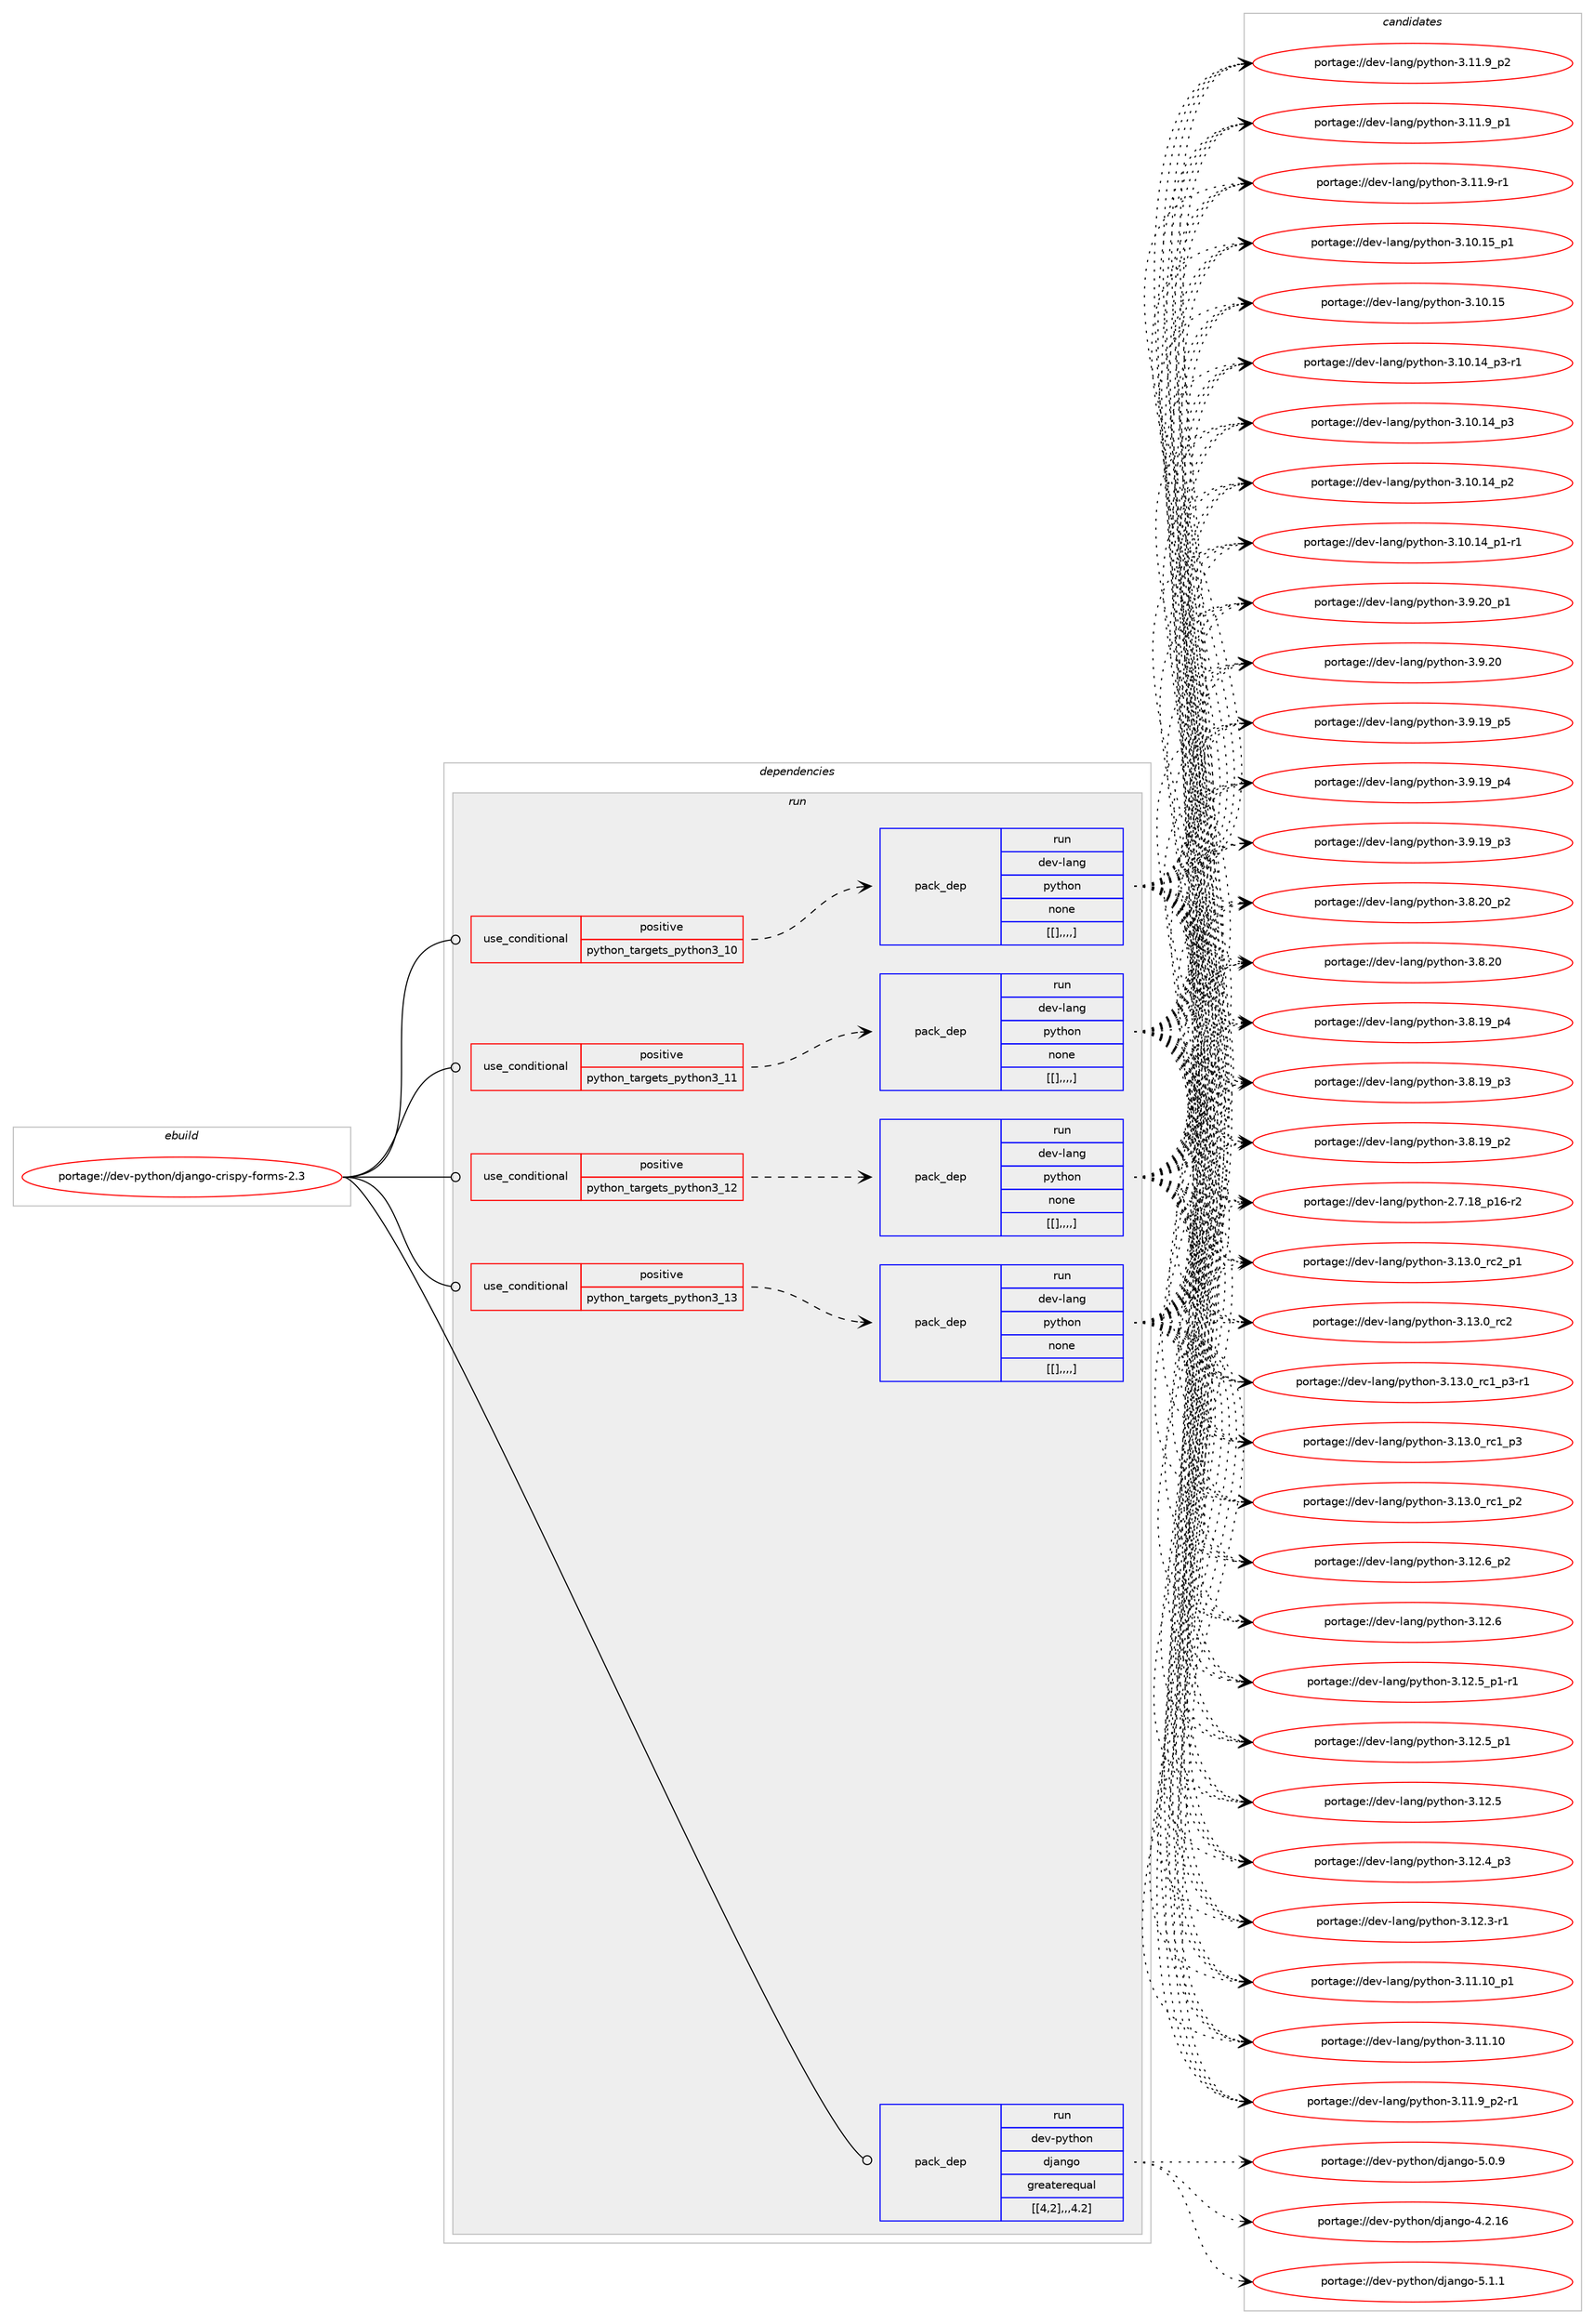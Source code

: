 digraph prolog {

# *************
# Graph options
# *************

newrank=true;
concentrate=true;
compound=true;
graph [rankdir=LR,fontname=Helvetica,fontsize=10,ranksep=1.5];#, ranksep=2.5, nodesep=0.2];
edge  [arrowhead=vee];
node  [fontname=Helvetica,fontsize=10];

# **********
# The ebuild
# **********

subgraph cluster_leftcol {
color=gray;
label=<<i>ebuild</i>>;
id [label="portage://dev-python/django-crispy-forms-2.3", color=red, width=4, href="../dev-python/django-crispy-forms-2.3.svg"];
}

# ****************
# The dependencies
# ****************

subgraph cluster_midcol {
color=gray;
label=<<i>dependencies</i>>;
subgraph cluster_compile {
fillcolor="#eeeeee";
style=filled;
label=<<i>compile</i>>;
}
subgraph cluster_compileandrun {
fillcolor="#eeeeee";
style=filled;
label=<<i>compile and run</i>>;
}
subgraph cluster_run {
fillcolor="#eeeeee";
style=filled;
label=<<i>run</i>>;
subgraph cond33482 {
dependency147024 [label=<<TABLE BORDER="0" CELLBORDER="1" CELLSPACING="0" CELLPADDING="4"><TR><TD ROWSPAN="3" CELLPADDING="10">use_conditional</TD></TR><TR><TD>positive</TD></TR><TR><TD>python_targets_python3_10</TD></TR></TABLE>>, shape=none, color=red];
subgraph pack112330 {
dependency147025 [label=<<TABLE BORDER="0" CELLBORDER="1" CELLSPACING="0" CELLPADDING="4" WIDTH="220"><TR><TD ROWSPAN="6" CELLPADDING="30">pack_dep</TD></TR><TR><TD WIDTH="110">run</TD></TR><TR><TD>dev-lang</TD></TR><TR><TD>python</TD></TR><TR><TD>none</TD></TR><TR><TD>[[],,,,]</TD></TR></TABLE>>, shape=none, color=blue];
}
dependency147024:e -> dependency147025:w [weight=20,style="dashed",arrowhead="vee"];
}
id:e -> dependency147024:w [weight=20,style="solid",arrowhead="odot"];
subgraph cond33483 {
dependency147026 [label=<<TABLE BORDER="0" CELLBORDER="1" CELLSPACING="0" CELLPADDING="4"><TR><TD ROWSPAN="3" CELLPADDING="10">use_conditional</TD></TR><TR><TD>positive</TD></TR><TR><TD>python_targets_python3_11</TD></TR></TABLE>>, shape=none, color=red];
subgraph pack112331 {
dependency147027 [label=<<TABLE BORDER="0" CELLBORDER="1" CELLSPACING="0" CELLPADDING="4" WIDTH="220"><TR><TD ROWSPAN="6" CELLPADDING="30">pack_dep</TD></TR><TR><TD WIDTH="110">run</TD></TR><TR><TD>dev-lang</TD></TR><TR><TD>python</TD></TR><TR><TD>none</TD></TR><TR><TD>[[],,,,]</TD></TR></TABLE>>, shape=none, color=blue];
}
dependency147026:e -> dependency147027:w [weight=20,style="dashed",arrowhead="vee"];
}
id:e -> dependency147026:w [weight=20,style="solid",arrowhead="odot"];
subgraph cond33484 {
dependency147028 [label=<<TABLE BORDER="0" CELLBORDER="1" CELLSPACING="0" CELLPADDING="4"><TR><TD ROWSPAN="3" CELLPADDING="10">use_conditional</TD></TR><TR><TD>positive</TD></TR><TR><TD>python_targets_python3_12</TD></TR></TABLE>>, shape=none, color=red];
subgraph pack112332 {
dependency147029 [label=<<TABLE BORDER="0" CELLBORDER="1" CELLSPACING="0" CELLPADDING="4" WIDTH="220"><TR><TD ROWSPAN="6" CELLPADDING="30">pack_dep</TD></TR><TR><TD WIDTH="110">run</TD></TR><TR><TD>dev-lang</TD></TR><TR><TD>python</TD></TR><TR><TD>none</TD></TR><TR><TD>[[],,,,]</TD></TR></TABLE>>, shape=none, color=blue];
}
dependency147028:e -> dependency147029:w [weight=20,style="dashed",arrowhead="vee"];
}
id:e -> dependency147028:w [weight=20,style="solid",arrowhead="odot"];
subgraph cond33485 {
dependency147030 [label=<<TABLE BORDER="0" CELLBORDER="1" CELLSPACING="0" CELLPADDING="4"><TR><TD ROWSPAN="3" CELLPADDING="10">use_conditional</TD></TR><TR><TD>positive</TD></TR><TR><TD>python_targets_python3_13</TD></TR></TABLE>>, shape=none, color=red];
subgraph pack112333 {
dependency147031 [label=<<TABLE BORDER="0" CELLBORDER="1" CELLSPACING="0" CELLPADDING="4" WIDTH="220"><TR><TD ROWSPAN="6" CELLPADDING="30">pack_dep</TD></TR><TR><TD WIDTH="110">run</TD></TR><TR><TD>dev-lang</TD></TR><TR><TD>python</TD></TR><TR><TD>none</TD></TR><TR><TD>[[],,,,]</TD></TR></TABLE>>, shape=none, color=blue];
}
dependency147030:e -> dependency147031:w [weight=20,style="dashed",arrowhead="vee"];
}
id:e -> dependency147030:w [weight=20,style="solid",arrowhead="odot"];
subgraph pack112334 {
dependency147032 [label=<<TABLE BORDER="0" CELLBORDER="1" CELLSPACING="0" CELLPADDING="4" WIDTH="220"><TR><TD ROWSPAN="6" CELLPADDING="30">pack_dep</TD></TR><TR><TD WIDTH="110">run</TD></TR><TR><TD>dev-python</TD></TR><TR><TD>django</TD></TR><TR><TD>greaterequal</TD></TR><TR><TD>[[4,2],,,4.2]</TD></TR></TABLE>>, shape=none, color=blue];
}
id:e -> dependency147032:w [weight=20,style="solid",arrowhead="odot"];
}
}

# **************
# The candidates
# **************

subgraph cluster_choices {
rank=same;
color=gray;
label=<<i>candidates</i>>;

subgraph choice112330 {
color=black;
nodesep=1;
choice100101118451089711010347112121116104111110455146495146489511499509511249 [label="portage://dev-lang/python-3.13.0_rc2_p1", color=red, width=4,href="../dev-lang/python-3.13.0_rc2_p1.svg"];
choice10010111845108971101034711212111610411111045514649514648951149950 [label="portage://dev-lang/python-3.13.0_rc2", color=red, width=4,href="../dev-lang/python-3.13.0_rc2.svg"];
choice1001011184510897110103471121211161041111104551464951464895114994995112514511449 [label="portage://dev-lang/python-3.13.0_rc1_p3-r1", color=red, width=4,href="../dev-lang/python-3.13.0_rc1_p3-r1.svg"];
choice100101118451089711010347112121116104111110455146495146489511499499511251 [label="portage://dev-lang/python-3.13.0_rc1_p3", color=red, width=4,href="../dev-lang/python-3.13.0_rc1_p3.svg"];
choice100101118451089711010347112121116104111110455146495146489511499499511250 [label="portage://dev-lang/python-3.13.0_rc1_p2", color=red, width=4,href="../dev-lang/python-3.13.0_rc1_p2.svg"];
choice100101118451089711010347112121116104111110455146495046549511250 [label="portage://dev-lang/python-3.12.6_p2", color=red, width=4,href="../dev-lang/python-3.12.6_p2.svg"];
choice10010111845108971101034711212111610411111045514649504654 [label="portage://dev-lang/python-3.12.6", color=red, width=4,href="../dev-lang/python-3.12.6.svg"];
choice1001011184510897110103471121211161041111104551464950465395112494511449 [label="portage://dev-lang/python-3.12.5_p1-r1", color=red, width=4,href="../dev-lang/python-3.12.5_p1-r1.svg"];
choice100101118451089711010347112121116104111110455146495046539511249 [label="portage://dev-lang/python-3.12.5_p1", color=red, width=4,href="../dev-lang/python-3.12.5_p1.svg"];
choice10010111845108971101034711212111610411111045514649504653 [label="portage://dev-lang/python-3.12.5", color=red, width=4,href="../dev-lang/python-3.12.5.svg"];
choice100101118451089711010347112121116104111110455146495046529511251 [label="portage://dev-lang/python-3.12.4_p3", color=red, width=4,href="../dev-lang/python-3.12.4_p3.svg"];
choice100101118451089711010347112121116104111110455146495046514511449 [label="portage://dev-lang/python-3.12.3-r1", color=red, width=4,href="../dev-lang/python-3.12.3-r1.svg"];
choice10010111845108971101034711212111610411111045514649494649489511249 [label="portage://dev-lang/python-3.11.10_p1", color=red, width=4,href="../dev-lang/python-3.11.10_p1.svg"];
choice1001011184510897110103471121211161041111104551464949464948 [label="portage://dev-lang/python-3.11.10", color=red, width=4,href="../dev-lang/python-3.11.10.svg"];
choice1001011184510897110103471121211161041111104551464949465795112504511449 [label="portage://dev-lang/python-3.11.9_p2-r1", color=red, width=4,href="../dev-lang/python-3.11.9_p2-r1.svg"];
choice100101118451089711010347112121116104111110455146494946579511250 [label="portage://dev-lang/python-3.11.9_p2", color=red, width=4,href="../dev-lang/python-3.11.9_p2.svg"];
choice100101118451089711010347112121116104111110455146494946579511249 [label="portage://dev-lang/python-3.11.9_p1", color=red, width=4,href="../dev-lang/python-3.11.9_p1.svg"];
choice100101118451089711010347112121116104111110455146494946574511449 [label="portage://dev-lang/python-3.11.9-r1", color=red, width=4,href="../dev-lang/python-3.11.9-r1.svg"];
choice10010111845108971101034711212111610411111045514649484649539511249 [label="portage://dev-lang/python-3.10.15_p1", color=red, width=4,href="../dev-lang/python-3.10.15_p1.svg"];
choice1001011184510897110103471121211161041111104551464948464953 [label="portage://dev-lang/python-3.10.15", color=red, width=4,href="../dev-lang/python-3.10.15.svg"];
choice100101118451089711010347112121116104111110455146494846495295112514511449 [label="portage://dev-lang/python-3.10.14_p3-r1", color=red, width=4,href="../dev-lang/python-3.10.14_p3-r1.svg"];
choice10010111845108971101034711212111610411111045514649484649529511251 [label="portage://dev-lang/python-3.10.14_p3", color=red, width=4,href="../dev-lang/python-3.10.14_p3.svg"];
choice10010111845108971101034711212111610411111045514649484649529511250 [label="portage://dev-lang/python-3.10.14_p2", color=red, width=4,href="../dev-lang/python-3.10.14_p2.svg"];
choice100101118451089711010347112121116104111110455146494846495295112494511449 [label="portage://dev-lang/python-3.10.14_p1-r1", color=red, width=4,href="../dev-lang/python-3.10.14_p1-r1.svg"];
choice100101118451089711010347112121116104111110455146574650489511249 [label="portage://dev-lang/python-3.9.20_p1", color=red, width=4,href="../dev-lang/python-3.9.20_p1.svg"];
choice10010111845108971101034711212111610411111045514657465048 [label="portage://dev-lang/python-3.9.20", color=red, width=4,href="../dev-lang/python-3.9.20.svg"];
choice100101118451089711010347112121116104111110455146574649579511253 [label="portage://dev-lang/python-3.9.19_p5", color=red, width=4,href="../dev-lang/python-3.9.19_p5.svg"];
choice100101118451089711010347112121116104111110455146574649579511252 [label="portage://dev-lang/python-3.9.19_p4", color=red, width=4,href="../dev-lang/python-3.9.19_p4.svg"];
choice100101118451089711010347112121116104111110455146574649579511251 [label="portage://dev-lang/python-3.9.19_p3", color=red, width=4,href="../dev-lang/python-3.9.19_p3.svg"];
choice100101118451089711010347112121116104111110455146564650489511250 [label="portage://dev-lang/python-3.8.20_p2", color=red, width=4,href="../dev-lang/python-3.8.20_p2.svg"];
choice10010111845108971101034711212111610411111045514656465048 [label="portage://dev-lang/python-3.8.20", color=red, width=4,href="../dev-lang/python-3.8.20.svg"];
choice100101118451089711010347112121116104111110455146564649579511252 [label="portage://dev-lang/python-3.8.19_p4", color=red, width=4,href="../dev-lang/python-3.8.19_p4.svg"];
choice100101118451089711010347112121116104111110455146564649579511251 [label="portage://dev-lang/python-3.8.19_p3", color=red, width=4,href="../dev-lang/python-3.8.19_p3.svg"];
choice100101118451089711010347112121116104111110455146564649579511250 [label="portage://dev-lang/python-3.8.19_p2", color=red, width=4,href="../dev-lang/python-3.8.19_p2.svg"];
choice100101118451089711010347112121116104111110455046554649569511249544511450 [label="portage://dev-lang/python-2.7.18_p16-r2", color=red, width=4,href="../dev-lang/python-2.7.18_p16-r2.svg"];
dependency147025:e -> choice100101118451089711010347112121116104111110455146495146489511499509511249:w [style=dotted,weight="100"];
dependency147025:e -> choice10010111845108971101034711212111610411111045514649514648951149950:w [style=dotted,weight="100"];
dependency147025:e -> choice1001011184510897110103471121211161041111104551464951464895114994995112514511449:w [style=dotted,weight="100"];
dependency147025:e -> choice100101118451089711010347112121116104111110455146495146489511499499511251:w [style=dotted,weight="100"];
dependency147025:e -> choice100101118451089711010347112121116104111110455146495146489511499499511250:w [style=dotted,weight="100"];
dependency147025:e -> choice100101118451089711010347112121116104111110455146495046549511250:w [style=dotted,weight="100"];
dependency147025:e -> choice10010111845108971101034711212111610411111045514649504654:w [style=dotted,weight="100"];
dependency147025:e -> choice1001011184510897110103471121211161041111104551464950465395112494511449:w [style=dotted,weight="100"];
dependency147025:e -> choice100101118451089711010347112121116104111110455146495046539511249:w [style=dotted,weight="100"];
dependency147025:e -> choice10010111845108971101034711212111610411111045514649504653:w [style=dotted,weight="100"];
dependency147025:e -> choice100101118451089711010347112121116104111110455146495046529511251:w [style=dotted,weight="100"];
dependency147025:e -> choice100101118451089711010347112121116104111110455146495046514511449:w [style=dotted,weight="100"];
dependency147025:e -> choice10010111845108971101034711212111610411111045514649494649489511249:w [style=dotted,weight="100"];
dependency147025:e -> choice1001011184510897110103471121211161041111104551464949464948:w [style=dotted,weight="100"];
dependency147025:e -> choice1001011184510897110103471121211161041111104551464949465795112504511449:w [style=dotted,weight="100"];
dependency147025:e -> choice100101118451089711010347112121116104111110455146494946579511250:w [style=dotted,weight="100"];
dependency147025:e -> choice100101118451089711010347112121116104111110455146494946579511249:w [style=dotted,weight="100"];
dependency147025:e -> choice100101118451089711010347112121116104111110455146494946574511449:w [style=dotted,weight="100"];
dependency147025:e -> choice10010111845108971101034711212111610411111045514649484649539511249:w [style=dotted,weight="100"];
dependency147025:e -> choice1001011184510897110103471121211161041111104551464948464953:w [style=dotted,weight="100"];
dependency147025:e -> choice100101118451089711010347112121116104111110455146494846495295112514511449:w [style=dotted,weight="100"];
dependency147025:e -> choice10010111845108971101034711212111610411111045514649484649529511251:w [style=dotted,weight="100"];
dependency147025:e -> choice10010111845108971101034711212111610411111045514649484649529511250:w [style=dotted,weight="100"];
dependency147025:e -> choice100101118451089711010347112121116104111110455146494846495295112494511449:w [style=dotted,weight="100"];
dependency147025:e -> choice100101118451089711010347112121116104111110455146574650489511249:w [style=dotted,weight="100"];
dependency147025:e -> choice10010111845108971101034711212111610411111045514657465048:w [style=dotted,weight="100"];
dependency147025:e -> choice100101118451089711010347112121116104111110455146574649579511253:w [style=dotted,weight="100"];
dependency147025:e -> choice100101118451089711010347112121116104111110455146574649579511252:w [style=dotted,weight="100"];
dependency147025:e -> choice100101118451089711010347112121116104111110455146574649579511251:w [style=dotted,weight="100"];
dependency147025:e -> choice100101118451089711010347112121116104111110455146564650489511250:w [style=dotted,weight="100"];
dependency147025:e -> choice10010111845108971101034711212111610411111045514656465048:w [style=dotted,weight="100"];
dependency147025:e -> choice100101118451089711010347112121116104111110455146564649579511252:w [style=dotted,weight="100"];
dependency147025:e -> choice100101118451089711010347112121116104111110455146564649579511251:w [style=dotted,weight="100"];
dependency147025:e -> choice100101118451089711010347112121116104111110455146564649579511250:w [style=dotted,weight="100"];
dependency147025:e -> choice100101118451089711010347112121116104111110455046554649569511249544511450:w [style=dotted,weight="100"];
}
subgraph choice112331 {
color=black;
nodesep=1;
choice100101118451089711010347112121116104111110455146495146489511499509511249 [label="portage://dev-lang/python-3.13.0_rc2_p1", color=red, width=4,href="../dev-lang/python-3.13.0_rc2_p1.svg"];
choice10010111845108971101034711212111610411111045514649514648951149950 [label="portage://dev-lang/python-3.13.0_rc2", color=red, width=4,href="../dev-lang/python-3.13.0_rc2.svg"];
choice1001011184510897110103471121211161041111104551464951464895114994995112514511449 [label="portage://dev-lang/python-3.13.0_rc1_p3-r1", color=red, width=4,href="../dev-lang/python-3.13.0_rc1_p3-r1.svg"];
choice100101118451089711010347112121116104111110455146495146489511499499511251 [label="portage://dev-lang/python-3.13.0_rc1_p3", color=red, width=4,href="../dev-lang/python-3.13.0_rc1_p3.svg"];
choice100101118451089711010347112121116104111110455146495146489511499499511250 [label="portage://dev-lang/python-3.13.0_rc1_p2", color=red, width=4,href="../dev-lang/python-3.13.0_rc1_p2.svg"];
choice100101118451089711010347112121116104111110455146495046549511250 [label="portage://dev-lang/python-3.12.6_p2", color=red, width=4,href="../dev-lang/python-3.12.6_p2.svg"];
choice10010111845108971101034711212111610411111045514649504654 [label="portage://dev-lang/python-3.12.6", color=red, width=4,href="../dev-lang/python-3.12.6.svg"];
choice1001011184510897110103471121211161041111104551464950465395112494511449 [label="portage://dev-lang/python-3.12.5_p1-r1", color=red, width=4,href="../dev-lang/python-3.12.5_p1-r1.svg"];
choice100101118451089711010347112121116104111110455146495046539511249 [label="portage://dev-lang/python-3.12.5_p1", color=red, width=4,href="../dev-lang/python-3.12.5_p1.svg"];
choice10010111845108971101034711212111610411111045514649504653 [label="portage://dev-lang/python-3.12.5", color=red, width=4,href="../dev-lang/python-3.12.5.svg"];
choice100101118451089711010347112121116104111110455146495046529511251 [label="portage://dev-lang/python-3.12.4_p3", color=red, width=4,href="../dev-lang/python-3.12.4_p3.svg"];
choice100101118451089711010347112121116104111110455146495046514511449 [label="portage://dev-lang/python-3.12.3-r1", color=red, width=4,href="../dev-lang/python-3.12.3-r1.svg"];
choice10010111845108971101034711212111610411111045514649494649489511249 [label="portage://dev-lang/python-3.11.10_p1", color=red, width=4,href="../dev-lang/python-3.11.10_p1.svg"];
choice1001011184510897110103471121211161041111104551464949464948 [label="portage://dev-lang/python-3.11.10", color=red, width=4,href="../dev-lang/python-3.11.10.svg"];
choice1001011184510897110103471121211161041111104551464949465795112504511449 [label="portage://dev-lang/python-3.11.9_p2-r1", color=red, width=4,href="../dev-lang/python-3.11.9_p2-r1.svg"];
choice100101118451089711010347112121116104111110455146494946579511250 [label="portage://dev-lang/python-3.11.9_p2", color=red, width=4,href="../dev-lang/python-3.11.9_p2.svg"];
choice100101118451089711010347112121116104111110455146494946579511249 [label="portage://dev-lang/python-3.11.9_p1", color=red, width=4,href="../dev-lang/python-3.11.9_p1.svg"];
choice100101118451089711010347112121116104111110455146494946574511449 [label="portage://dev-lang/python-3.11.9-r1", color=red, width=4,href="../dev-lang/python-3.11.9-r1.svg"];
choice10010111845108971101034711212111610411111045514649484649539511249 [label="portage://dev-lang/python-3.10.15_p1", color=red, width=4,href="../dev-lang/python-3.10.15_p1.svg"];
choice1001011184510897110103471121211161041111104551464948464953 [label="portage://dev-lang/python-3.10.15", color=red, width=4,href="../dev-lang/python-3.10.15.svg"];
choice100101118451089711010347112121116104111110455146494846495295112514511449 [label="portage://dev-lang/python-3.10.14_p3-r1", color=red, width=4,href="../dev-lang/python-3.10.14_p3-r1.svg"];
choice10010111845108971101034711212111610411111045514649484649529511251 [label="portage://dev-lang/python-3.10.14_p3", color=red, width=4,href="../dev-lang/python-3.10.14_p3.svg"];
choice10010111845108971101034711212111610411111045514649484649529511250 [label="portage://dev-lang/python-3.10.14_p2", color=red, width=4,href="../dev-lang/python-3.10.14_p2.svg"];
choice100101118451089711010347112121116104111110455146494846495295112494511449 [label="portage://dev-lang/python-3.10.14_p1-r1", color=red, width=4,href="../dev-lang/python-3.10.14_p1-r1.svg"];
choice100101118451089711010347112121116104111110455146574650489511249 [label="portage://dev-lang/python-3.9.20_p1", color=red, width=4,href="../dev-lang/python-3.9.20_p1.svg"];
choice10010111845108971101034711212111610411111045514657465048 [label="portage://dev-lang/python-3.9.20", color=red, width=4,href="../dev-lang/python-3.9.20.svg"];
choice100101118451089711010347112121116104111110455146574649579511253 [label="portage://dev-lang/python-3.9.19_p5", color=red, width=4,href="../dev-lang/python-3.9.19_p5.svg"];
choice100101118451089711010347112121116104111110455146574649579511252 [label="portage://dev-lang/python-3.9.19_p4", color=red, width=4,href="../dev-lang/python-3.9.19_p4.svg"];
choice100101118451089711010347112121116104111110455146574649579511251 [label="portage://dev-lang/python-3.9.19_p3", color=red, width=4,href="../dev-lang/python-3.9.19_p3.svg"];
choice100101118451089711010347112121116104111110455146564650489511250 [label="portage://dev-lang/python-3.8.20_p2", color=red, width=4,href="../dev-lang/python-3.8.20_p2.svg"];
choice10010111845108971101034711212111610411111045514656465048 [label="portage://dev-lang/python-3.8.20", color=red, width=4,href="../dev-lang/python-3.8.20.svg"];
choice100101118451089711010347112121116104111110455146564649579511252 [label="portage://dev-lang/python-3.8.19_p4", color=red, width=4,href="../dev-lang/python-3.8.19_p4.svg"];
choice100101118451089711010347112121116104111110455146564649579511251 [label="portage://dev-lang/python-3.8.19_p3", color=red, width=4,href="../dev-lang/python-3.8.19_p3.svg"];
choice100101118451089711010347112121116104111110455146564649579511250 [label="portage://dev-lang/python-3.8.19_p2", color=red, width=4,href="../dev-lang/python-3.8.19_p2.svg"];
choice100101118451089711010347112121116104111110455046554649569511249544511450 [label="portage://dev-lang/python-2.7.18_p16-r2", color=red, width=4,href="../dev-lang/python-2.7.18_p16-r2.svg"];
dependency147027:e -> choice100101118451089711010347112121116104111110455146495146489511499509511249:w [style=dotted,weight="100"];
dependency147027:e -> choice10010111845108971101034711212111610411111045514649514648951149950:w [style=dotted,weight="100"];
dependency147027:e -> choice1001011184510897110103471121211161041111104551464951464895114994995112514511449:w [style=dotted,weight="100"];
dependency147027:e -> choice100101118451089711010347112121116104111110455146495146489511499499511251:w [style=dotted,weight="100"];
dependency147027:e -> choice100101118451089711010347112121116104111110455146495146489511499499511250:w [style=dotted,weight="100"];
dependency147027:e -> choice100101118451089711010347112121116104111110455146495046549511250:w [style=dotted,weight="100"];
dependency147027:e -> choice10010111845108971101034711212111610411111045514649504654:w [style=dotted,weight="100"];
dependency147027:e -> choice1001011184510897110103471121211161041111104551464950465395112494511449:w [style=dotted,weight="100"];
dependency147027:e -> choice100101118451089711010347112121116104111110455146495046539511249:w [style=dotted,weight="100"];
dependency147027:e -> choice10010111845108971101034711212111610411111045514649504653:w [style=dotted,weight="100"];
dependency147027:e -> choice100101118451089711010347112121116104111110455146495046529511251:w [style=dotted,weight="100"];
dependency147027:e -> choice100101118451089711010347112121116104111110455146495046514511449:w [style=dotted,weight="100"];
dependency147027:e -> choice10010111845108971101034711212111610411111045514649494649489511249:w [style=dotted,weight="100"];
dependency147027:e -> choice1001011184510897110103471121211161041111104551464949464948:w [style=dotted,weight="100"];
dependency147027:e -> choice1001011184510897110103471121211161041111104551464949465795112504511449:w [style=dotted,weight="100"];
dependency147027:e -> choice100101118451089711010347112121116104111110455146494946579511250:w [style=dotted,weight="100"];
dependency147027:e -> choice100101118451089711010347112121116104111110455146494946579511249:w [style=dotted,weight="100"];
dependency147027:e -> choice100101118451089711010347112121116104111110455146494946574511449:w [style=dotted,weight="100"];
dependency147027:e -> choice10010111845108971101034711212111610411111045514649484649539511249:w [style=dotted,weight="100"];
dependency147027:e -> choice1001011184510897110103471121211161041111104551464948464953:w [style=dotted,weight="100"];
dependency147027:e -> choice100101118451089711010347112121116104111110455146494846495295112514511449:w [style=dotted,weight="100"];
dependency147027:e -> choice10010111845108971101034711212111610411111045514649484649529511251:w [style=dotted,weight="100"];
dependency147027:e -> choice10010111845108971101034711212111610411111045514649484649529511250:w [style=dotted,weight="100"];
dependency147027:e -> choice100101118451089711010347112121116104111110455146494846495295112494511449:w [style=dotted,weight="100"];
dependency147027:e -> choice100101118451089711010347112121116104111110455146574650489511249:w [style=dotted,weight="100"];
dependency147027:e -> choice10010111845108971101034711212111610411111045514657465048:w [style=dotted,weight="100"];
dependency147027:e -> choice100101118451089711010347112121116104111110455146574649579511253:w [style=dotted,weight="100"];
dependency147027:e -> choice100101118451089711010347112121116104111110455146574649579511252:w [style=dotted,weight="100"];
dependency147027:e -> choice100101118451089711010347112121116104111110455146574649579511251:w [style=dotted,weight="100"];
dependency147027:e -> choice100101118451089711010347112121116104111110455146564650489511250:w [style=dotted,weight="100"];
dependency147027:e -> choice10010111845108971101034711212111610411111045514656465048:w [style=dotted,weight="100"];
dependency147027:e -> choice100101118451089711010347112121116104111110455146564649579511252:w [style=dotted,weight="100"];
dependency147027:e -> choice100101118451089711010347112121116104111110455146564649579511251:w [style=dotted,weight="100"];
dependency147027:e -> choice100101118451089711010347112121116104111110455146564649579511250:w [style=dotted,weight="100"];
dependency147027:e -> choice100101118451089711010347112121116104111110455046554649569511249544511450:w [style=dotted,weight="100"];
}
subgraph choice112332 {
color=black;
nodesep=1;
choice100101118451089711010347112121116104111110455146495146489511499509511249 [label="portage://dev-lang/python-3.13.0_rc2_p1", color=red, width=4,href="../dev-lang/python-3.13.0_rc2_p1.svg"];
choice10010111845108971101034711212111610411111045514649514648951149950 [label="portage://dev-lang/python-3.13.0_rc2", color=red, width=4,href="../dev-lang/python-3.13.0_rc2.svg"];
choice1001011184510897110103471121211161041111104551464951464895114994995112514511449 [label="portage://dev-lang/python-3.13.0_rc1_p3-r1", color=red, width=4,href="../dev-lang/python-3.13.0_rc1_p3-r1.svg"];
choice100101118451089711010347112121116104111110455146495146489511499499511251 [label="portage://dev-lang/python-3.13.0_rc1_p3", color=red, width=4,href="../dev-lang/python-3.13.0_rc1_p3.svg"];
choice100101118451089711010347112121116104111110455146495146489511499499511250 [label="portage://dev-lang/python-3.13.0_rc1_p2", color=red, width=4,href="../dev-lang/python-3.13.0_rc1_p2.svg"];
choice100101118451089711010347112121116104111110455146495046549511250 [label="portage://dev-lang/python-3.12.6_p2", color=red, width=4,href="../dev-lang/python-3.12.6_p2.svg"];
choice10010111845108971101034711212111610411111045514649504654 [label="portage://dev-lang/python-3.12.6", color=red, width=4,href="../dev-lang/python-3.12.6.svg"];
choice1001011184510897110103471121211161041111104551464950465395112494511449 [label="portage://dev-lang/python-3.12.5_p1-r1", color=red, width=4,href="../dev-lang/python-3.12.5_p1-r1.svg"];
choice100101118451089711010347112121116104111110455146495046539511249 [label="portage://dev-lang/python-3.12.5_p1", color=red, width=4,href="../dev-lang/python-3.12.5_p1.svg"];
choice10010111845108971101034711212111610411111045514649504653 [label="portage://dev-lang/python-3.12.5", color=red, width=4,href="../dev-lang/python-3.12.5.svg"];
choice100101118451089711010347112121116104111110455146495046529511251 [label="portage://dev-lang/python-3.12.4_p3", color=red, width=4,href="../dev-lang/python-3.12.4_p3.svg"];
choice100101118451089711010347112121116104111110455146495046514511449 [label="portage://dev-lang/python-3.12.3-r1", color=red, width=4,href="../dev-lang/python-3.12.3-r1.svg"];
choice10010111845108971101034711212111610411111045514649494649489511249 [label="portage://dev-lang/python-3.11.10_p1", color=red, width=4,href="../dev-lang/python-3.11.10_p1.svg"];
choice1001011184510897110103471121211161041111104551464949464948 [label="portage://dev-lang/python-3.11.10", color=red, width=4,href="../dev-lang/python-3.11.10.svg"];
choice1001011184510897110103471121211161041111104551464949465795112504511449 [label="portage://dev-lang/python-3.11.9_p2-r1", color=red, width=4,href="../dev-lang/python-3.11.9_p2-r1.svg"];
choice100101118451089711010347112121116104111110455146494946579511250 [label="portage://dev-lang/python-3.11.9_p2", color=red, width=4,href="../dev-lang/python-3.11.9_p2.svg"];
choice100101118451089711010347112121116104111110455146494946579511249 [label="portage://dev-lang/python-3.11.9_p1", color=red, width=4,href="../dev-lang/python-3.11.9_p1.svg"];
choice100101118451089711010347112121116104111110455146494946574511449 [label="portage://dev-lang/python-3.11.9-r1", color=red, width=4,href="../dev-lang/python-3.11.9-r1.svg"];
choice10010111845108971101034711212111610411111045514649484649539511249 [label="portage://dev-lang/python-3.10.15_p1", color=red, width=4,href="../dev-lang/python-3.10.15_p1.svg"];
choice1001011184510897110103471121211161041111104551464948464953 [label="portage://dev-lang/python-3.10.15", color=red, width=4,href="../dev-lang/python-3.10.15.svg"];
choice100101118451089711010347112121116104111110455146494846495295112514511449 [label="portage://dev-lang/python-3.10.14_p3-r1", color=red, width=4,href="../dev-lang/python-3.10.14_p3-r1.svg"];
choice10010111845108971101034711212111610411111045514649484649529511251 [label="portage://dev-lang/python-3.10.14_p3", color=red, width=4,href="../dev-lang/python-3.10.14_p3.svg"];
choice10010111845108971101034711212111610411111045514649484649529511250 [label="portage://dev-lang/python-3.10.14_p2", color=red, width=4,href="../dev-lang/python-3.10.14_p2.svg"];
choice100101118451089711010347112121116104111110455146494846495295112494511449 [label="portage://dev-lang/python-3.10.14_p1-r1", color=red, width=4,href="../dev-lang/python-3.10.14_p1-r1.svg"];
choice100101118451089711010347112121116104111110455146574650489511249 [label="portage://dev-lang/python-3.9.20_p1", color=red, width=4,href="../dev-lang/python-3.9.20_p1.svg"];
choice10010111845108971101034711212111610411111045514657465048 [label="portage://dev-lang/python-3.9.20", color=red, width=4,href="../dev-lang/python-3.9.20.svg"];
choice100101118451089711010347112121116104111110455146574649579511253 [label="portage://dev-lang/python-3.9.19_p5", color=red, width=4,href="../dev-lang/python-3.9.19_p5.svg"];
choice100101118451089711010347112121116104111110455146574649579511252 [label="portage://dev-lang/python-3.9.19_p4", color=red, width=4,href="../dev-lang/python-3.9.19_p4.svg"];
choice100101118451089711010347112121116104111110455146574649579511251 [label="portage://dev-lang/python-3.9.19_p3", color=red, width=4,href="../dev-lang/python-3.9.19_p3.svg"];
choice100101118451089711010347112121116104111110455146564650489511250 [label="portage://dev-lang/python-3.8.20_p2", color=red, width=4,href="../dev-lang/python-3.8.20_p2.svg"];
choice10010111845108971101034711212111610411111045514656465048 [label="portage://dev-lang/python-3.8.20", color=red, width=4,href="../dev-lang/python-3.8.20.svg"];
choice100101118451089711010347112121116104111110455146564649579511252 [label="portage://dev-lang/python-3.8.19_p4", color=red, width=4,href="../dev-lang/python-3.8.19_p4.svg"];
choice100101118451089711010347112121116104111110455146564649579511251 [label="portage://dev-lang/python-3.8.19_p3", color=red, width=4,href="../dev-lang/python-3.8.19_p3.svg"];
choice100101118451089711010347112121116104111110455146564649579511250 [label="portage://dev-lang/python-3.8.19_p2", color=red, width=4,href="../dev-lang/python-3.8.19_p2.svg"];
choice100101118451089711010347112121116104111110455046554649569511249544511450 [label="portage://dev-lang/python-2.7.18_p16-r2", color=red, width=4,href="../dev-lang/python-2.7.18_p16-r2.svg"];
dependency147029:e -> choice100101118451089711010347112121116104111110455146495146489511499509511249:w [style=dotted,weight="100"];
dependency147029:e -> choice10010111845108971101034711212111610411111045514649514648951149950:w [style=dotted,weight="100"];
dependency147029:e -> choice1001011184510897110103471121211161041111104551464951464895114994995112514511449:w [style=dotted,weight="100"];
dependency147029:e -> choice100101118451089711010347112121116104111110455146495146489511499499511251:w [style=dotted,weight="100"];
dependency147029:e -> choice100101118451089711010347112121116104111110455146495146489511499499511250:w [style=dotted,weight="100"];
dependency147029:e -> choice100101118451089711010347112121116104111110455146495046549511250:w [style=dotted,weight="100"];
dependency147029:e -> choice10010111845108971101034711212111610411111045514649504654:w [style=dotted,weight="100"];
dependency147029:e -> choice1001011184510897110103471121211161041111104551464950465395112494511449:w [style=dotted,weight="100"];
dependency147029:e -> choice100101118451089711010347112121116104111110455146495046539511249:w [style=dotted,weight="100"];
dependency147029:e -> choice10010111845108971101034711212111610411111045514649504653:w [style=dotted,weight="100"];
dependency147029:e -> choice100101118451089711010347112121116104111110455146495046529511251:w [style=dotted,weight="100"];
dependency147029:e -> choice100101118451089711010347112121116104111110455146495046514511449:w [style=dotted,weight="100"];
dependency147029:e -> choice10010111845108971101034711212111610411111045514649494649489511249:w [style=dotted,weight="100"];
dependency147029:e -> choice1001011184510897110103471121211161041111104551464949464948:w [style=dotted,weight="100"];
dependency147029:e -> choice1001011184510897110103471121211161041111104551464949465795112504511449:w [style=dotted,weight="100"];
dependency147029:e -> choice100101118451089711010347112121116104111110455146494946579511250:w [style=dotted,weight="100"];
dependency147029:e -> choice100101118451089711010347112121116104111110455146494946579511249:w [style=dotted,weight="100"];
dependency147029:e -> choice100101118451089711010347112121116104111110455146494946574511449:w [style=dotted,weight="100"];
dependency147029:e -> choice10010111845108971101034711212111610411111045514649484649539511249:w [style=dotted,weight="100"];
dependency147029:e -> choice1001011184510897110103471121211161041111104551464948464953:w [style=dotted,weight="100"];
dependency147029:e -> choice100101118451089711010347112121116104111110455146494846495295112514511449:w [style=dotted,weight="100"];
dependency147029:e -> choice10010111845108971101034711212111610411111045514649484649529511251:w [style=dotted,weight="100"];
dependency147029:e -> choice10010111845108971101034711212111610411111045514649484649529511250:w [style=dotted,weight="100"];
dependency147029:e -> choice100101118451089711010347112121116104111110455146494846495295112494511449:w [style=dotted,weight="100"];
dependency147029:e -> choice100101118451089711010347112121116104111110455146574650489511249:w [style=dotted,weight="100"];
dependency147029:e -> choice10010111845108971101034711212111610411111045514657465048:w [style=dotted,weight="100"];
dependency147029:e -> choice100101118451089711010347112121116104111110455146574649579511253:w [style=dotted,weight="100"];
dependency147029:e -> choice100101118451089711010347112121116104111110455146574649579511252:w [style=dotted,weight="100"];
dependency147029:e -> choice100101118451089711010347112121116104111110455146574649579511251:w [style=dotted,weight="100"];
dependency147029:e -> choice100101118451089711010347112121116104111110455146564650489511250:w [style=dotted,weight="100"];
dependency147029:e -> choice10010111845108971101034711212111610411111045514656465048:w [style=dotted,weight="100"];
dependency147029:e -> choice100101118451089711010347112121116104111110455146564649579511252:w [style=dotted,weight="100"];
dependency147029:e -> choice100101118451089711010347112121116104111110455146564649579511251:w [style=dotted,weight="100"];
dependency147029:e -> choice100101118451089711010347112121116104111110455146564649579511250:w [style=dotted,weight="100"];
dependency147029:e -> choice100101118451089711010347112121116104111110455046554649569511249544511450:w [style=dotted,weight="100"];
}
subgraph choice112333 {
color=black;
nodesep=1;
choice100101118451089711010347112121116104111110455146495146489511499509511249 [label="portage://dev-lang/python-3.13.0_rc2_p1", color=red, width=4,href="../dev-lang/python-3.13.0_rc2_p1.svg"];
choice10010111845108971101034711212111610411111045514649514648951149950 [label="portage://dev-lang/python-3.13.0_rc2", color=red, width=4,href="../dev-lang/python-3.13.0_rc2.svg"];
choice1001011184510897110103471121211161041111104551464951464895114994995112514511449 [label="portage://dev-lang/python-3.13.0_rc1_p3-r1", color=red, width=4,href="../dev-lang/python-3.13.0_rc1_p3-r1.svg"];
choice100101118451089711010347112121116104111110455146495146489511499499511251 [label="portage://dev-lang/python-3.13.0_rc1_p3", color=red, width=4,href="../dev-lang/python-3.13.0_rc1_p3.svg"];
choice100101118451089711010347112121116104111110455146495146489511499499511250 [label="portage://dev-lang/python-3.13.0_rc1_p2", color=red, width=4,href="../dev-lang/python-3.13.0_rc1_p2.svg"];
choice100101118451089711010347112121116104111110455146495046549511250 [label="portage://dev-lang/python-3.12.6_p2", color=red, width=4,href="../dev-lang/python-3.12.6_p2.svg"];
choice10010111845108971101034711212111610411111045514649504654 [label="portage://dev-lang/python-3.12.6", color=red, width=4,href="../dev-lang/python-3.12.6.svg"];
choice1001011184510897110103471121211161041111104551464950465395112494511449 [label="portage://dev-lang/python-3.12.5_p1-r1", color=red, width=4,href="../dev-lang/python-3.12.5_p1-r1.svg"];
choice100101118451089711010347112121116104111110455146495046539511249 [label="portage://dev-lang/python-3.12.5_p1", color=red, width=4,href="../dev-lang/python-3.12.5_p1.svg"];
choice10010111845108971101034711212111610411111045514649504653 [label="portage://dev-lang/python-3.12.5", color=red, width=4,href="../dev-lang/python-3.12.5.svg"];
choice100101118451089711010347112121116104111110455146495046529511251 [label="portage://dev-lang/python-3.12.4_p3", color=red, width=4,href="../dev-lang/python-3.12.4_p3.svg"];
choice100101118451089711010347112121116104111110455146495046514511449 [label="portage://dev-lang/python-3.12.3-r1", color=red, width=4,href="../dev-lang/python-3.12.3-r1.svg"];
choice10010111845108971101034711212111610411111045514649494649489511249 [label="portage://dev-lang/python-3.11.10_p1", color=red, width=4,href="../dev-lang/python-3.11.10_p1.svg"];
choice1001011184510897110103471121211161041111104551464949464948 [label="portage://dev-lang/python-3.11.10", color=red, width=4,href="../dev-lang/python-3.11.10.svg"];
choice1001011184510897110103471121211161041111104551464949465795112504511449 [label="portage://dev-lang/python-3.11.9_p2-r1", color=red, width=4,href="../dev-lang/python-3.11.9_p2-r1.svg"];
choice100101118451089711010347112121116104111110455146494946579511250 [label="portage://dev-lang/python-3.11.9_p2", color=red, width=4,href="../dev-lang/python-3.11.9_p2.svg"];
choice100101118451089711010347112121116104111110455146494946579511249 [label="portage://dev-lang/python-3.11.9_p1", color=red, width=4,href="../dev-lang/python-3.11.9_p1.svg"];
choice100101118451089711010347112121116104111110455146494946574511449 [label="portage://dev-lang/python-3.11.9-r1", color=red, width=4,href="../dev-lang/python-3.11.9-r1.svg"];
choice10010111845108971101034711212111610411111045514649484649539511249 [label="portage://dev-lang/python-3.10.15_p1", color=red, width=4,href="../dev-lang/python-3.10.15_p1.svg"];
choice1001011184510897110103471121211161041111104551464948464953 [label="portage://dev-lang/python-3.10.15", color=red, width=4,href="../dev-lang/python-3.10.15.svg"];
choice100101118451089711010347112121116104111110455146494846495295112514511449 [label="portage://dev-lang/python-3.10.14_p3-r1", color=red, width=4,href="../dev-lang/python-3.10.14_p3-r1.svg"];
choice10010111845108971101034711212111610411111045514649484649529511251 [label="portage://dev-lang/python-3.10.14_p3", color=red, width=4,href="../dev-lang/python-3.10.14_p3.svg"];
choice10010111845108971101034711212111610411111045514649484649529511250 [label="portage://dev-lang/python-3.10.14_p2", color=red, width=4,href="../dev-lang/python-3.10.14_p2.svg"];
choice100101118451089711010347112121116104111110455146494846495295112494511449 [label="portage://dev-lang/python-3.10.14_p1-r1", color=red, width=4,href="../dev-lang/python-3.10.14_p1-r1.svg"];
choice100101118451089711010347112121116104111110455146574650489511249 [label="portage://dev-lang/python-3.9.20_p1", color=red, width=4,href="../dev-lang/python-3.9.20_p1.svg"];
choice10010111845108971101034711212111610411111045514657465048 [label="portage://dev-lang/python-3.9.20", color=red, width=4,href="../dev-lang/python-3.9.20.svg"];
choice100101118451089711010347112121116104111110455146574649579511253 [label="portage://dev-lang/python-3.9.19_p5", color=red, width=4,href="../dev-lang/python-3.9.19_p5.svg"];
choice100101118451089711010347112121116104111110455146574649579511252 [label="portage://dev-lang/python-3.9.19_p4", color=red, width=4,href="../dev-lang/python-3.9.19_p4.svg"];
choice100101118451089711010347112121116104111110455146574649579511251 [label="portage://dev-lang/python-3.9.19_p3", color=red, width=4,href="../dev-lang/python-3.9.19_p3.svg"];
choice100101118451089711010347112121116104111110455146564650489511250 [label="portage://dev-lang/python-3.8.20_p2", color=red, width=4,href="../dev-lang/python-3.8.20_p2.svg"];
choice10010111845108971101034711212111610411111045514656465048 [label="portage://dev-lang/python-3.8.20", color=red, width=4,href="../dev-lang/python-3.8.20.svg"];
choice100101118451089711010347112121116104111110455146564649579511252 [label="portage://dev-lang/python-3.8.19_p4", color=red, width=4,href="../dev-lang/python-3.8.19_p4.svg"];
choice100101118451089711010347112121116104111110455146564649579511251 [label="portage://dev-lang/python-3.8.19_p3", color=red, width=4,href="../dev-lang/python-3.8.19_p3.svg"];
choice100101118451089711010347112121116104111110455146564649579511250 [label="portage://dev-lang/python-3.8.19_p2", color=red, width=4,href="../dev-lang/python-3.8.19_p2.svg"];
choice100101118451089711010347112121116104111110455046554649569511249544511450 [label="portage://dev-lang/python-2.7.18_p16-r2", color=red, width=4,href="../dev-lang/python-2.7.18_p16-r2.svg"];
dependency147031:e -> choice100101118451089711010347112121116104111110455146495146489511499509511249:w [style=dotted,weight="100"];
dependency147031:e -> choice10010111845108971101034711212111610411111045514649514648951149950:w [style=dotted,weight="100"];
dependency147031:e -> choice1001011184510897110103471121211161041111104551464951464895114994995112514511449:w [style=dotted,weight="100"];
dependency147031:e -> choice100101118451089711010347112121116104111110455146495146489511499499511251:w [style=dotted,weight="100"];
dependency147031:e -> choice100101118451089711010347112121116104111110455146495146489511499499511250:w [style=dotted,weight="100"];
dependency147031:e -> choice100101118451089711010347112121116104111110455146495046549511250:w [style=dotted,weight="100"];
dependency147031:e -> choice10010111845108971101034711212111610411111045514649504654:w [style=dotted,weight="100"];
dependency147031:e -> choice1001011184510897110103471121211161041111104551464950465395112494511449:w [style=dotted,weight="100"];
dependency147031:e -> choice100101118451089711010347112121116104111110455146495046539511249:w [style=dotted,weight="100"];
dependency147031:e -> choice10010111845108971101034711212111610411111045514649504653:w [style=dotted,weight="100"];
dependency147031:e -> choice100101118451089711010347112121116104111110455146495046529511251:w [style=dotted,weight="100"];
dependency147031:e -> choice100101118451089711010347112121116104111110455146495046514511449:w [style=dotted,weight="100"];
dependency147031:e -> choice10010111845108971101034711212111610411111045514649494649489511249:w [style=dotted,weight="100"];
dependency147031:e -> choice1001011184510897110103471121211161041111104551464949464948:w [style=dotted,weight="100"];
dependency147031:e -> choice1001011184510897110103471121211161041111104551464949465795112504511449:w [style=dotted,weight="100"];
dependency147031:e -> choice100101118451089711010347112121116104111110455146494946579511250:w [style=dotted,weight="100"];
dependency147031:e -> choice100101118451089711010347112121116104111110455146494946579511249:w [style=dotted,weight="100"];
dependency147031:e -> choice100101118451089711010347112121116104111110455146494946574511449:w [style=dotted,weight="100"];
dependency147031:e -> choice10010111845108971101034711212111610411111045514649484649539511249:w [style=dotted,weight="100"];
dependency147031:e -> choice1001011184510897110103471121211161041111104551464948464953:w [style=dotted,weight="100"];
dependency147031:e -> choice100101118451089711010347112121116104111110455146494846495295112514511449:w [style=dotted,weight="100"];
dependency147031:e -> choice10010111845108971101034711212111610411111045514649484649529511251:w [style=dotted,weight="100"];
dependency147031:e -> choice10010111845108971101034711212111610411111045514649484649529511250:w [style=dotted,weight="100"];
dependency147031:e -> choice100101118451089711010347112121116104111110455146494846495295112494511449:w [style=dotted,weight="100"];
dependency147031:e -> choice100101118451089711010347112121116104111110455146574650489511249:w [style=dotted,weight="100"];
dependency147031:e -> choice10010111845108971101034711212111610411111045514657465048:w [style=dotted,weight="100"];
dependency147031:e -> choice100101118451089711010347112121116104111110455146574649579511253:w [style=dotted,weight="100"];
dependency147031:e -> choice100101118451089711010347112121116104111110455146574649579511252:w [style=dotted,weight="100"];
dependency147031:e -> choice100101118451089711010347112121116104111110455146574649579511251:w [style=dotted,weight="100"];
dependency147031:e -> choice100101118451089711010347112121116104111110455146564650489511250:w [style=dotted,weight="100"];
dependency147031:e -> choice10010111845108971101034711212111610411111045514656465048:w [style=dotted,weight="100"];
dependency147031:e -> choice100101118451089711010347112121116104111110455146564649579511252:w [style=dotted,weight="100"];
dependency147031:e -> choice100101118451089711010347112121116104111110455146564649579511251:w [style=dotted,weight="100"];
dependency147031:e -> choice100101118451089711010347112121116104111110455146564649579511250:w [style=dotted,weight="100"];
dependency147031:e -> choice100101118451089711010347112121116104111110455046554649569511249544511450:w [style=dotted,weight="100"];
}
subgraph choice112334 {
color=black;
nodesep=1;
choice100101118451121211161041111104710010697110103111455346494649 [label="portage://dev-python/django-5.1.1", color=red, width=4,href="../dev-python/django-5.1.1.svg"];
choice100101118451121211161041111104710010697110103111455346484657 [label="portage://dev-python/django-5.0.9", color=red, width=4,href="../dev-python/django-5.0.9.svg"];
choice10010111845112121116104111110471001069711010311145524650464954 [label="portage://dev-python/django-4.2.16", color=red, width=4,href="../dev-python/django-4.2.16.svg"];
dependency147032:e -> choice100101118451121211161041111104710010697110103111455346494649:w [style=dotted,weight="100"];
dependency147032:e -> choice100101118451121211161041111104710010697110103111455346484657:w [style=dotted,weight="100"];
dependency147032:e -> choice10010111845112121116104111110471001069711010311145524650464954:w [style=dotted,weight="100"];
}
}

}
